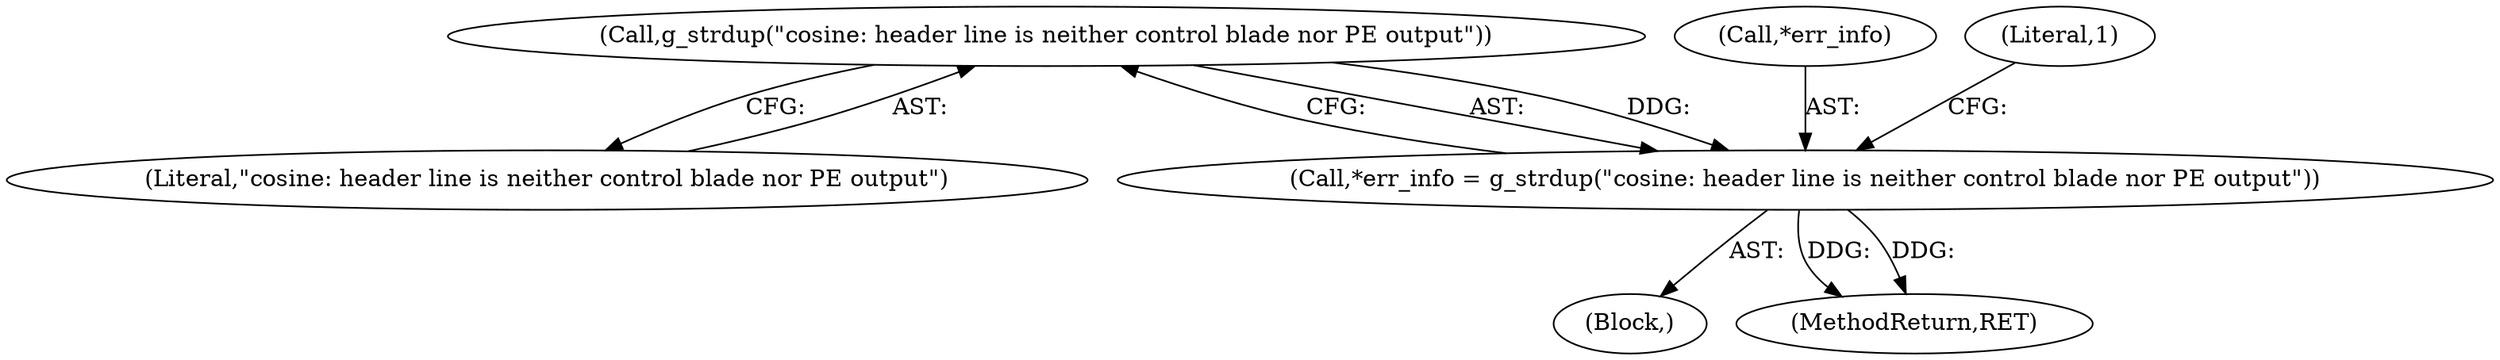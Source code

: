 digraph "0_wireshark_f5ec0afb766f19519ea9623152cca3bbe2229500_2@API" {
"1000253" [label="(Call,g_strdup(\"cosine: header line is neither control blade nor PE output\"))"];
"1000250" [label="(Call,*err_info = g_strdup(\"cosine: header line is neither control blade nor PE output\"))"];
"1000245" [label="(Block,)"];
"1000250" [label="(Call,*err_info = g_strdup(\"cosine: header line is neither control blade nor PE output\"))"];
"1000560" [label="(MethodReturn,RET)"];
"1000251" [label="(Call,*err_info)"];
"1000257" [label="(Literal,1)"];
"1000253" [label="(Call,g_strdup(\"cosine: header line is neither control blade nor PE output\"))"];
"1000254" [label="(Literal,\"cosine: header line is neither control blade nor PE output\")"];
"1000253" -> "1000250"  [label="AST: "];
"1000253" -> "1000254"  [label="CFG: "];
"1000254" -> "1000253"  [label="AST: "];
"1000250" -> "1000253"  [label="CFG: "];
"1000253" -> "1000250"  [label="DDG: "];
"1000250" -> "1000245"  [label="AST: "];
"1000251" -> "1000250"  [label="AST: "];
"1000257" -> "1000250"  [label="CFG: "];
"1000250" -> "1000560"  [label="DDG: "];
"1000250" -> "1000560"  [label="DDG: "];
}

